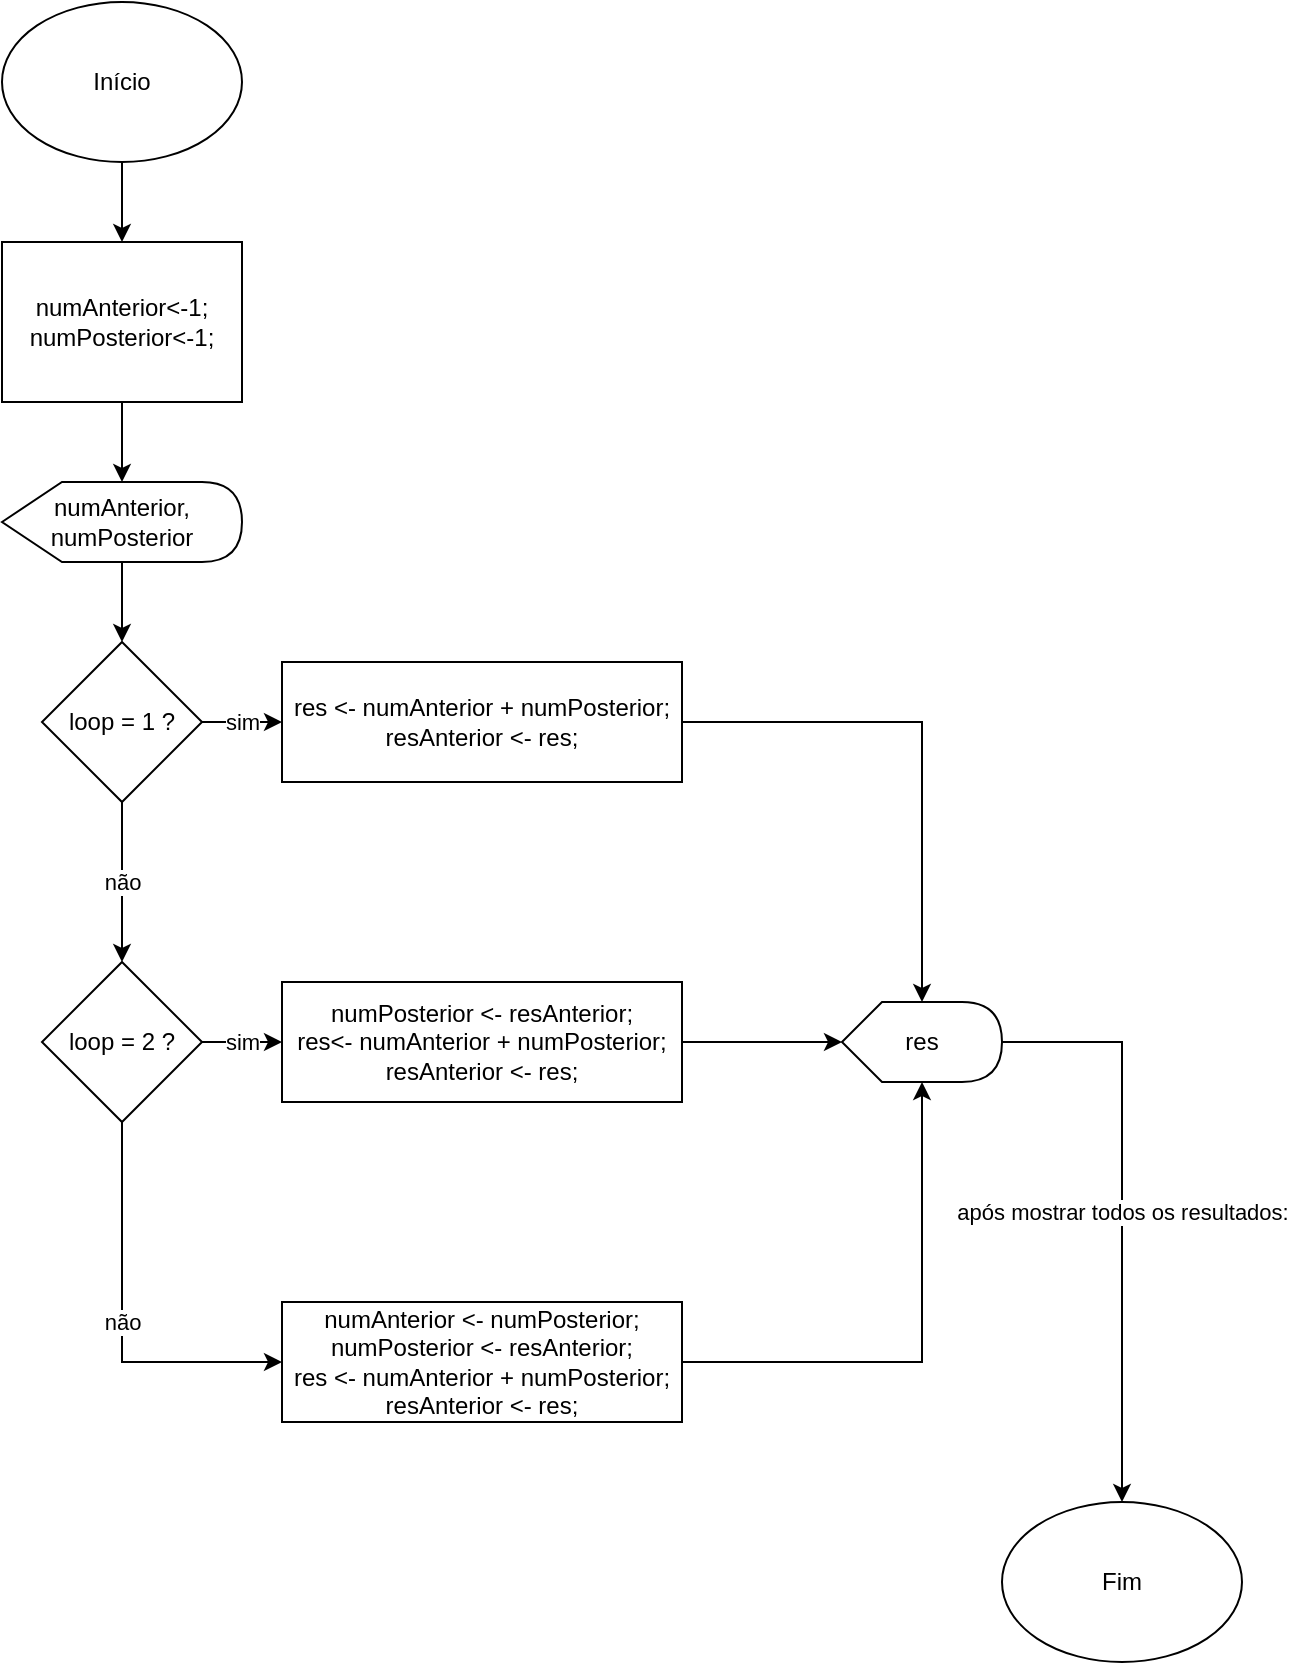 <mxfile version="15.2.9" type="device"><diagram id="OKffDtB9Jihcvx-BfqNi" name="Page-1"><mxGraphModel dx="659" dy="692" grid="1" gridSize="10" guides="1" tooltips="1" connect="1" arrows="1" fold="1" page="1" pageScale="1" pageWidth="827" pageHeight="1169" math="0" shadow="0"><root><mxCell id="0"/><mxCell id="1" parent="0"/><mxCell id="fQeCeJsIxS9_wknR-dHa-1" value="Fim" style="ellipse;whiteSpace=wrap;html=1;" vertex="1" parent="1"><mxGeometry x="600" y="790" width="120" height="80" as="geometry"/></mxCell><mxCell id="fQeCeJsIxS9_wknR-dHa-4" value="" style="edgeStyle=orthogonalEdgeStyle;rounded=0;orthogonalLoop=1;jettySize=auto;html=1;" edge="1" parent="1" source="fQeCeJsIxS9_wknR-dHa-2" target="fQeCeJsIxS9_wknR-dHa-3"><mxGeometry relative="1" as="geometry"/></mxCell><mxCell id="fQeCeJsIxS9_wknR-dHa-2" value="Início" style="ellipse;whiteSpace=wrap;html=1;" vertex="1" parent="1"><mxGeometry x="100" y="40" width="120" height="80" as="geometry"/></mxCell><mxCell id="fQeCeJsIxS9_wknR-dHa-6" value="" style="edgeStyle=orthogonalEdgeStyle;rounded=0;orthogonalLoop=1;jettySize=auto;html=1;" edge="1" parent="1" source="fQeCeJsIxS9_wknR-dHa-3" target="fQeCeJsIxS9_wknR-dHa-5"><mxGeometry relative="1" as="geometry"/></mxCell><mxCell id="fQeCeJsIxS9_wknR-dHa-3" value="numAnterior&amp;lt;-1;&lt;br&gt;numPosterior&amp;lt;-1;" style="rounded=0;whiteSpace=wrap;html=1;" vertex="1" parent="1"><mxGeometry x="100" y="160" width="120" height="80" as="geometry"/></mxCell><mxCell id="fQeCeJsIxS9_wknR-dHa-8" value="" style="edgeStyle=orthogonalEdgeStyle;rounded=0;orthogonalLoop=1;jettySize=auto;html=1;" edge="1" parent="1" source="fQeCeJsIxS9_wknR-dHa-5" target="fQeCeJsIxS9_wknR-dHa-7"><mxGeometry relative="1" as="geometry"/></mxCell><mxCell id="fQeCeJsIxS9_wknR-dHa-5" value="numAnterior, numPosterior" style="shape=display;whiteSpace=wrap;html=1;" vertex="1" parent="1"><mxGeometry x="100" y="280" width="120" height="40" as="geometry"/></mxCell><mxCell id="fQeCeJsIxS9_wknR-dHa-10" value="sim" style="edgeStyle=orthogonalEdgeStyle;rounded=0;orthogonalLoop=1;jettySize=auto;html=1;" edge="1" parent="1" source="fQeCeJsIxS9_wknR-dHa-7" target="fQeCeJsIxS9_wknR-dHa-9"><mxGeometry relative="1" as="geometry"/></mxCell><mxCell id="fQeCeJsIxS9_wknR-dHa-12" value="não" style="edgeStyle=orthogonalEdgeStyle;rounded=0;orthogonalLoop=1;jettySize=auto;html=1;" edge="1" parent="1" source="fQeCeJsIxS9_wknR-dHa-7" target="fQeCeJsIxS9_wknR-dHa-11"><mxGeometry relative="1" as="geometry"/></mxCell><mxCell id="fQeCeJsIxS9_wknR-dHa-7" value="loop = 1 ?" style="rhombus;whiteSpace=wrap;html=1;" vertex="1" parent="1"><mxGeometry x="120" y="360" width="80" height="80" as="geometry"/></mxCell><mxCell id="fQeCeJsIxS9_wknR-dHa-20" style="edgeStyle=orthogonalEdgeStyle;rounded=0;orthogonalLoop=1;jettySize=auto;html=1;" edge="1" parent="1" source="fQeCeJsIxS9_wknR-dHa-9" target="fQeCeJsIxS9_wknR-dHa-19"><mxGeometry relative="1" as="geometry"/></mxCell><mxCell id="fQeCeJsIxS9_wknR-dHa-9" value="res &amp;lt;- numAnterior + numPosterior;&lt;br&gt;resAnterior &amp;lt;- res;" style="whiteSpace=wrap;html=1;" vertex="1" parent="1"><mxGeometry x="240" y="370" width="200" height="60" as="geometry"/></mxCell><mxCell id="fQeCeJsIxS9_wknR-dHa-14" value="sim" style="edgeStyle=orthogonalEdgeStyle;rounded=0;orthogonalLoop=1;jettySize=auto;html=1;" edge="1" parent="1" source="fQeCeJsIxS9_wknR-dHa-11" target="fQeCeJsIxS9_wknR-dHa-13"><mxGeometry relative="1" as="geometry"/></mxCell><mxCell id="fQeCeJsIxS9_wknR-dHa-16" value="não" style="edgeStyle=orthogonalEdgeStyle;rounded=0;orthogonalLoop=1;jettySize=auto;html=1;entryX=0;entryY=0.5;entryDx=0;entryDy=0;" edge="1" parent="1" source="fQeCeJsIxS9_wknR-dHa-11" target="fQeCeJsIxS9_wknR-dHa-17"><mxGeometry relative="1" as="geometry"><mxPoint x="160" y="680" as="targetPoint"/><Array as="points"><mxPoint x="160" y="720"/></Array></mxGeometry></mxCell><mxCell id="fQeCeJsIxS9_wknR-dHa-11" value="loop = 2 ?" style="rhombus;whiteSpace=wrap;html=1;" vertex="1" parent="1"><mxGeometry x="120" y="520" width="80" height="80" as="geometry"/></mxCell><mxCell id="fQeCeJsIxS9_wknR-dHa-22" value="" style="edgeStyle=orthogonalEdgeStyle;rounded=0;orthogonalLoop=1;jettySize=auto;html=1;" edge="1" parent="1" source="fQeCeJsIxS9_wknR-dHa-13" target="fQeCeJsIxS9_wknR-dHa-19"><mxGeometry relative="1" as="geometry"/></mxCell><mxCell id="fQeCeJsIxS9_wknR-dHa-13" value="numPosterior &amp;lt;- resAnterior;&lt;br&gt;res&amp;lt;- numAnterior + numPosterior;&lt;br&gt;resAnterior &amp;lt;- res;" style="whiteSpace=wrap;html=1;" vertex="1" parent="1"><mxGeometry x="240" y="530" width="200" height="60" as="geometry"/></mxCell><mxCell id="fQeCeJsIxS9_wknR-dHa-23" style="edgeStyle=orthogonalEdgeStyle;rounded=0;orthogonalLoop=1;jettySize=auto;html=1;entryX=0;entryY=0;entryDx=40;entryDy=40;entryPerimeter=0;" edge="1" parent="1" source="fQeCeJsIxS9_wknR-dHa-17" target="fQeCeJsIxS9_wknR-dHa-19"><mxGeometry relative="1" as="geometry"/></mxCell><mxCell id="fQeCeJsIxS9_wknR-dHa-17" value="numAnterior &amp;lt;- numPosterior;&lt;br&gt;numPosterior &amp;lt;- resAnterior;&lt;br&gt;res &amp;lt;- numAnterior + numPosterior;&lt;br&gt;resAnterior &amp;lt;- res;" style="whiteSpace=wrap;html=1;" vertex="1" parent="1"><mxGeometry x="240" y="690" width="200" height="60" as="geometry"/></mxCell><mxCell id="fQeCeJsIxS9_wknR-dHa-24" value="após mostrar todos os resultados:" style="edgeStyle=orthogonalEdgeStyle;rounded=0;orthogonalLoop=1;jettySize=auto;html=1;entryX=0.5;entryY=0;entryDx=0;entryDy=0;" edge="1" parent="1" source="fQeCeJsIxS9_wknR-dHa-19" target="fQeCeJsIxS9_wknR-dHa-1"><mxGeometry relative="1" as="geometry"><Array as="points"><mxPoint x="660" y="560"/></Array></mxGeometry></mxCell><mxCell id="fQeCeJsIxS9_wknR-dHa-19" value="res" style="shape=display;whiteSpace=wrap;html=1;" vertex="1" parent="1"><mxGeometry x="520" y="540" width="80" height="40" as="geometry"/></mxCell></root></mxGraphModel></diagram></mxfile>